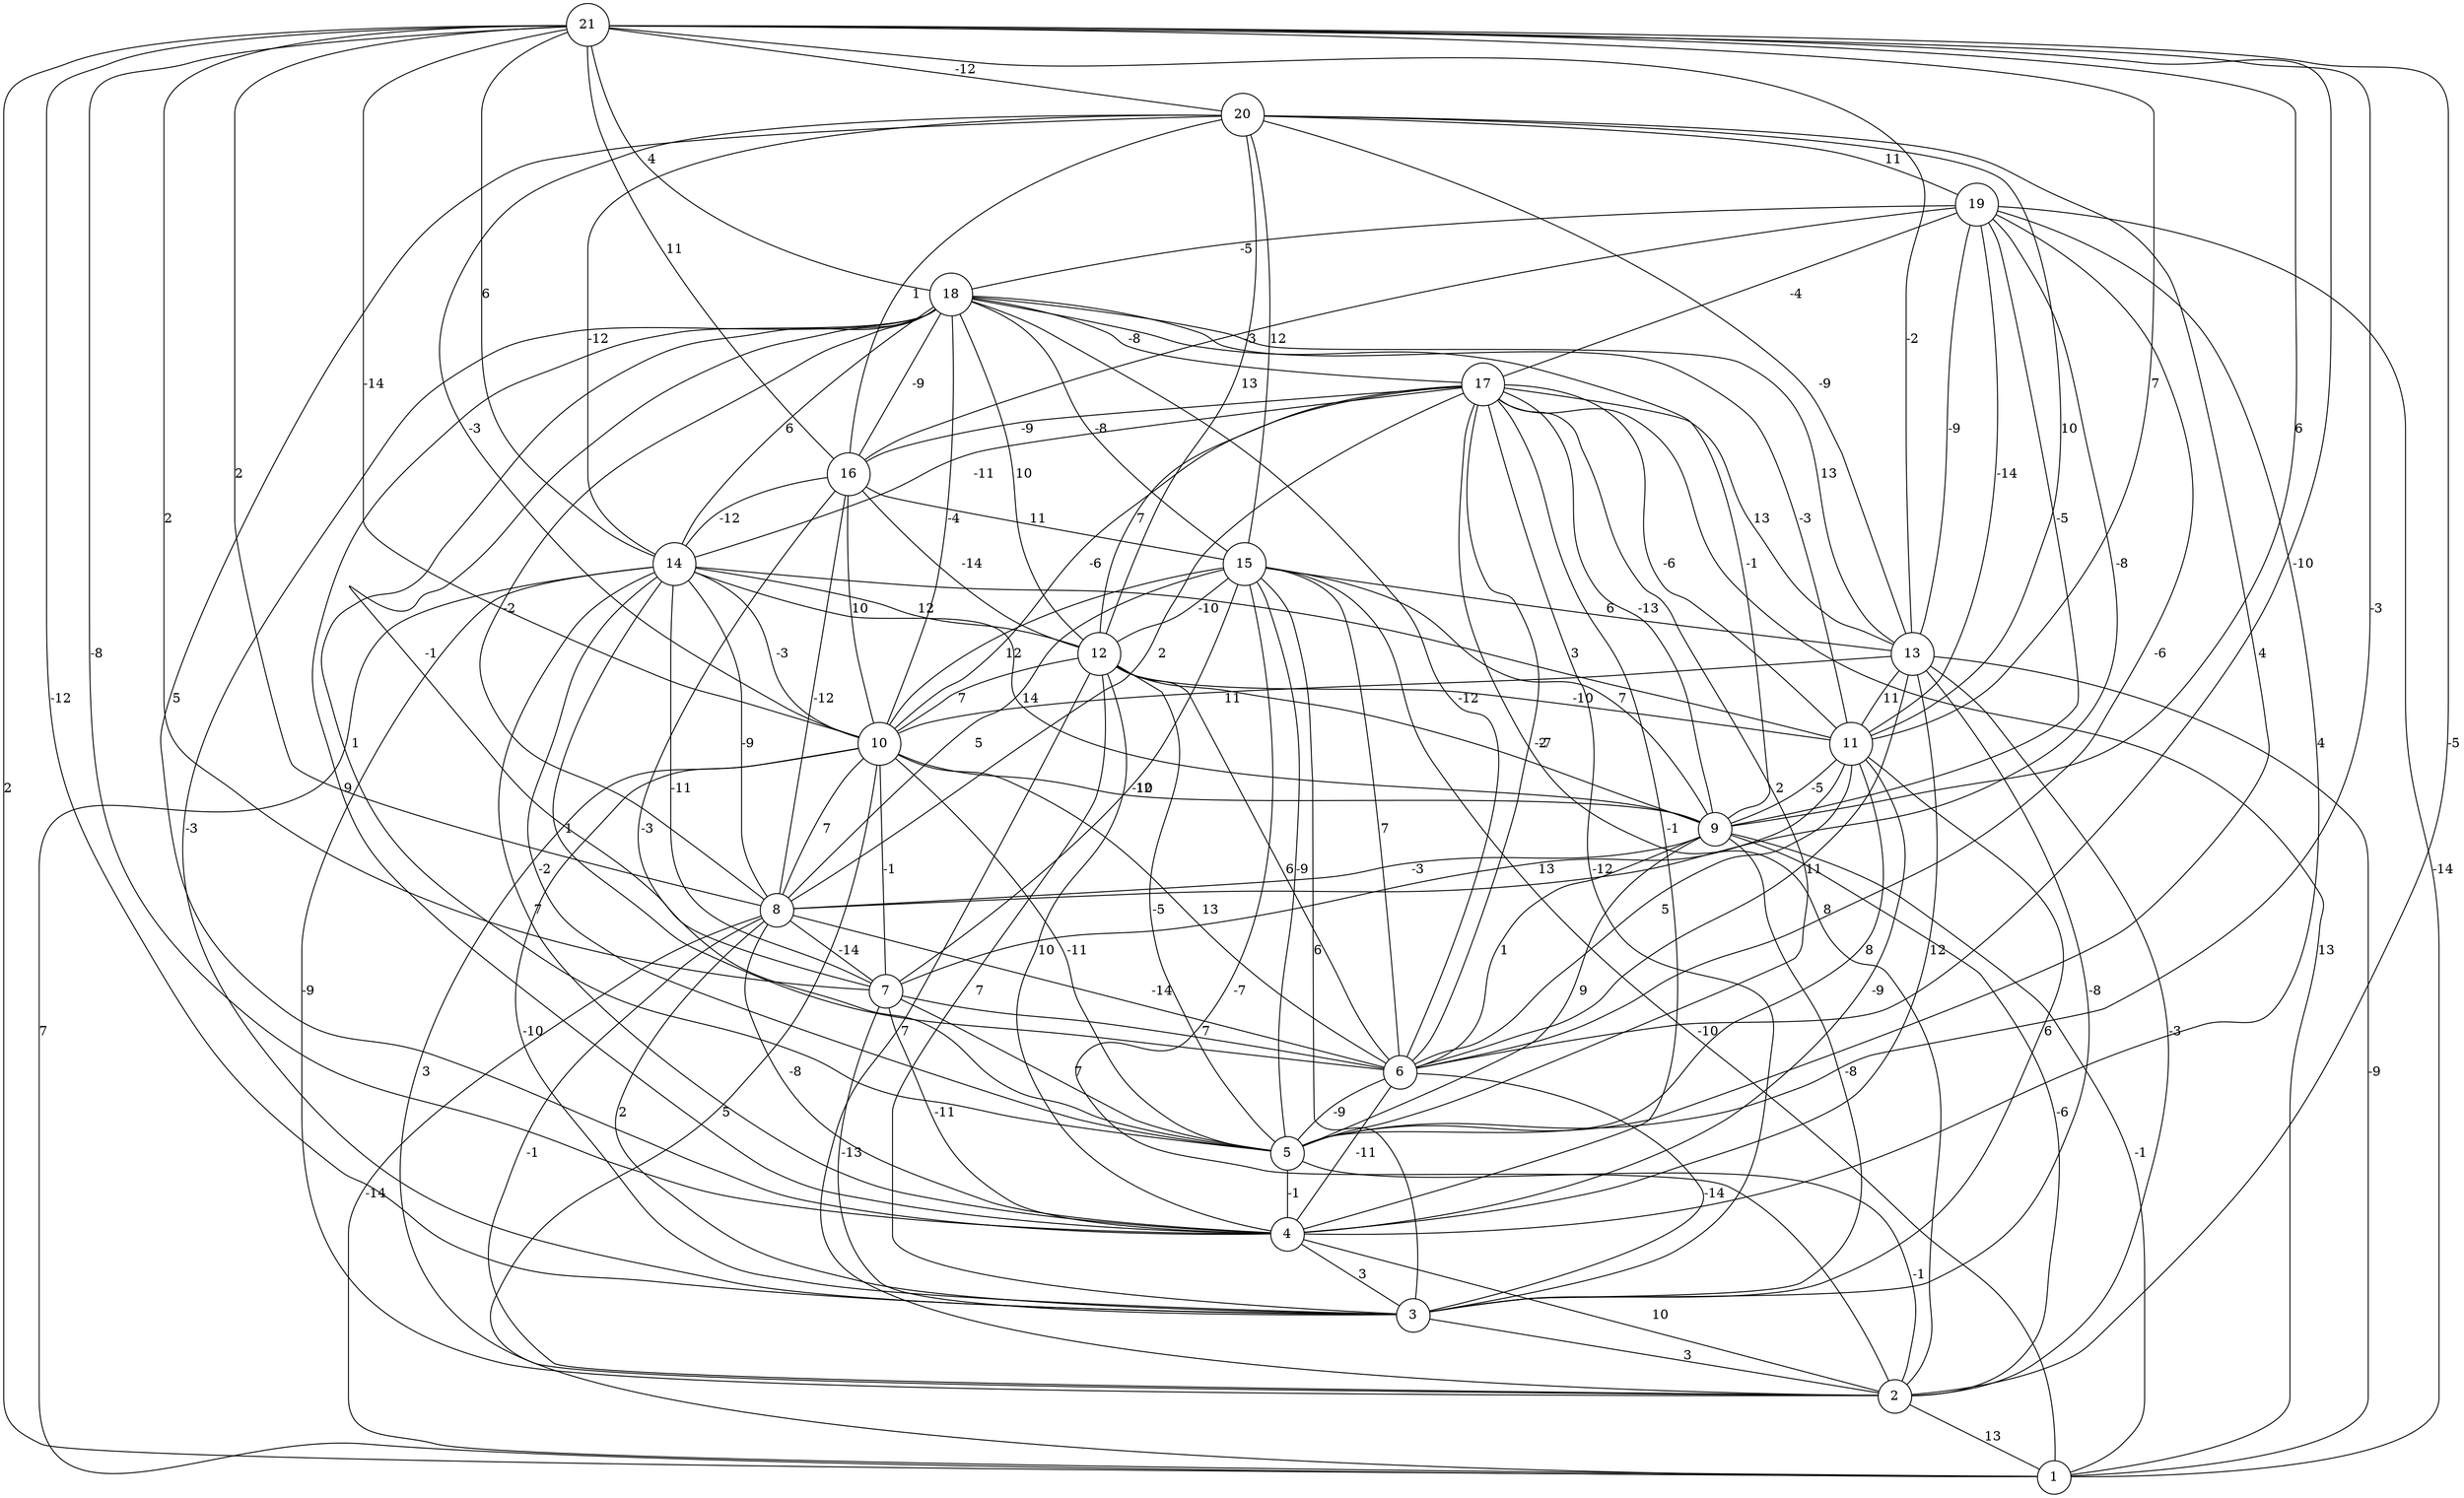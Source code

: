 graph { 
	 fontname="Helvetica,Arial,sans-serif" 
	 node [shape = circle]; 
	 21 -- 1 [label = "2"];
	 21 -- 2 [label = "-5"];
	 21 -- 3 [label = "-12"];
	 21 -- 4 [label = "-8"];
	 21 -- 5 [label = "-3"];
	 21 -- 6 [label = "-10"];
	 21 -- 7 [label = "2"];
	 21 -- 8 [label = "2"];
	 21 -- 9 [label = "6"];
	 21 -- 10 [label = "-14"];
	 21 -- 11 [label = "7"];
	 21 -- 13 [label = "-2"];
	 21 -- 14 [label = "6"];
	 21 -- 16 [label = "11"];
	 21 -- 18 [label = "4"];
	 21 -- 20 [label = "-12"];
	 20 -- 4 [label = "5"];
	 20 -- 5 [label = "4"];
	 20 -- 10 [label = "-3"];
	 20 -- 11 [label = "10"];
	 20 -- 12 [label = "13"];
	 20 -- 13 [label = "-9"];
	 20 -- 14 [label = "-12"];
	 20 -- 15 [label = "12"];
	 20 -- 16 [label = "1"];
	 20 -- 19 [label = "11"];
	 19 -- 1 [label = "-14"];
	 19 -- 4 [label = "4"];
	 19 -- 6 [label = "-6"];
	 19 -- 8 [label = "-8"];
	 19 -- 9 [label = "-5"];
	 19 -- 11 [label = "-14"];
	 19 -- 13 [label = "-9"];
	 19 -- 16 [label = "-3"];
	 19 -- 17 [label = "-4"];
	 19 -- 18 [label = "-5"];
	 18 -- 3 [label = "-3"];
	 18 -- 4 [label = "9"];
	 18 -- 5 [label = "1"];
	 18 -- 6 [label = "-12"];
	 18 -- 7 [label = "-1"];
	 18 -- 8 [label = "-2"];
	 18 -- 9 [label = "-1"];
	 18 -- 10 [label = "-4"];
	 18 -- 11 [label = "-3"];
	 18 -- 12 [label = "10"];
	 18 -- 13 [label = "13"];
	 18 -- 14 [label = "6"];
	 18 -- 15 [label = "-8"];
	 18 -- 16 [label = "-9"];
	 18 -- 17 [label = "-8"];
	 17 -- 1 [label = "13"];
	 17 -- 2 [label = "8"];
	 17 -- 3 [label = "-12"];
	 17 -- 4 [label = "-1"];
	 17 -- 5 [label = "2"];
	 17 -- 6 [label = "-2"];
	 17 -- 8 [label = "2"];
	 17 -- 9 [label = "-13"];
	 17 -- 10 [label = "-6"];
	 17 -- 11 [label = "-6"];
	 17 -- 12 [label = "7"];
	 17 -- 13 [label = "13"];
	 17 -- 14 [label = "-11"];
	 17 -- 16 [label = "-9"];
	 16 -- 5 [label = "-3"];
	 16 -- 8 [label = "-12"];
	 16 -- 10 [label = "10"];
	 16 -- 12 [label = "-14"];
	 16 -- 14 [label = "-12"];
	 16 -- 15 [label = "11"];
	 15 -- 1 [label = "-10"];
	 15 -- 2 [label = "-7"];
	 15 -- 3 [label = "6"];
	 15 -- 5 [label = "-9"];
	 15 -- 6 [label = "7"];
	 15 -- 7 [label = "12"];
	 15 -- 8 [label = "5"];
	 15 -- 9 [label = "7"];
	 15 -- 10 [label = "12"];
	 15 -- 12 [label = "-10"];
	 15 -- 13 [label = "6"];
	 14 -- 1 [label = "7"];
	 14 -- 2 [label = "-9"];
	 14 -- 4 [label = "7"];
	 14 -- 5 [label = "-2"];
	 14 -- 6 [label = "1"];
	 14 -- 7 [label = "-11"];
	 14 -- 8 [label = "-9"];
	 14 -- 9 [label = "14"];
	 14 -- 10 [label = "-3"];
	 14 -- 11 [label = "3"];
	 14 -- 12 [label = "12"];
	 13 -- 1 [label = "-9"];
	 13 -- 2 [label = "-3"];
	 13 -- 3 [label = "-8"];
	 13 -- 4 [label = "12"];
	 13 -- 6 [label = "11"];
	 13 -- 10 [label = "11"];
	 13 -- 11 [label = "11"];
	 12 -- 2 [label = "7"];
	 12 -- 3 [label = "7"];
	 12 -- 4 [label = "10"];
	 12 -- 5 [label = "-5"];
	 12 -- 6 [label = "6"];
	 12 -- 9 [label = "-7"];
	 12 -- 10 [label = "7"];
	 12 -- 11 [label = "-10"];
	 11 -- 3 [label = "6"];
	 11 -- 4 [label = "-9"];
	 11 -- 5 [label = "8"];
	 11 -- 6 [label = "5"];
	 11 -- 7 [label = "13"];
	 11 -- 9 [label = "-5"];
	 10 -- 1 [label = "5"];
	 10 -- 2 [label = "3"];
	 10 -- 3 [label = "-10"];
	 10 -- 5 [label = "-11"];
	 10 -- 6 [label = "13"];
	 10 -- 7 [label = "-1"];
	 10 -- 8 [label = "7"];
	 10 -- 9 [label = "-10"];
	 9 -- 1 [label = "-1"];
	 9 -- 2 [label = "-6"];
	 9 -- 3 [label = "-8"];
	 9 -- 5 [label = "9"];
	 9 -- 6 [label = "1"];
	 9 -- 8 [label = "-3"];
	 8 -- 1 [label = "-14"];
	 8 -- 2 [label = "-1"];
	 8 -- 3 [label = "2"];
	 8 -- 4 [label = "-8"];
	 8 -- 6 [label = "-14"];
	 8 -- 7 [label = "-14"];
	 7 -- 3 [label = "-13"];
	 7 -- 4 [label = "-11"];
	 7 -- 5 [label = "7"];
	 7 -- 6 [label = "7"];
	 6 -- 3 [label = "-14"];
	 6 -- 4 [label = "-11"];
	 6 -- 5 [label = "-9"];
	 5 -- 2 [label = "-1"];
	 5 -- 4 [label = "-1"];
	 4 -- 2 [label = "10"];
	 4 -- 3 [label = "3"];
	 3 -- 2 [label = "3"];
	 2 -- 1 [label = "13"];
	 1;
	 2;
	 3;
	 4;
	 5;
	 6;
	 7;
	 8;
	 9;
	 10;
	 11;
	 12;
	 13;
	 14;
	 15;
	 16;
	 17;
	 18;
	 19;
	 20;
	 21;
}
